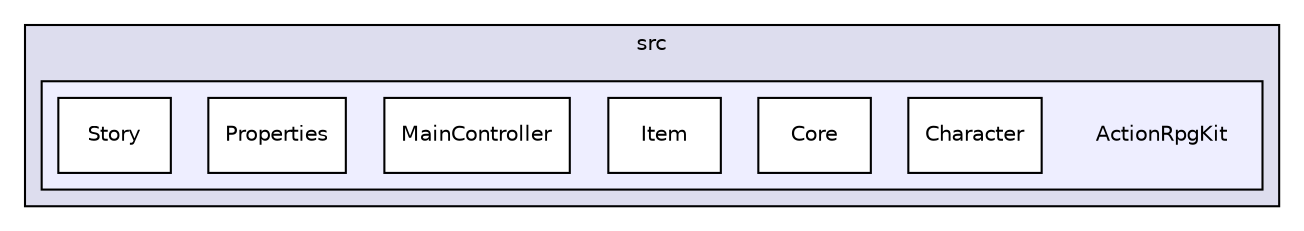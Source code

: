 digraph "ActionRpgKit" {
  compound=true
  node [ fontsize="10", fontname="Helvetica"];
  edge [ labelfontsize="10", labelfontname="Helvetica"];
  subgraph clusterdir_68267d1309a1af8e8297ef4c3efbcdba {
    graph [ bgcolor="#ddddee", pencolor="black", label="src" fontname="Helvetica", fontsize="10", URL="dir_68267d1309a1af8e8297ef4c3efbcdba.xhtml"]
  subgraph clusterdir_d58e0355e04404440c509f2ce5c588b7 {
    graph [ bgcolor="#eeeeff", pencolor="black", label="" URL="dir_d58e0355e04404440c509f2ce5c588b7.xhtml"];
    dir_d58e0355e04404440c509f2ce5c588b7 [shape=plaintext label="ActionRpgKit"];
    dir_30bebb0666ee320b74efc14831c6cee9 [shape=box label="Character" color="black" fillcolor="white" style="filled" URL="dir_30bebb0666ee320b74efc14831c6cee9.xhtml"];
    dir_9434a4c16b1f8fb7e2b7840c37946cd4 [shape=box label="Core" color="black" fillcolor="white" style="filled" URL="dir_9434a4c16b1f8fb7e2b7840c37946cd4.xhtml"];
    dir_83e98b04485f212a96461af30076b057 [shape=box label="Item" color="black" fillcolor="white" style="filled" URL="dir_83e98b04485f212a96461af30076b057.xhtml"];
    dir_b9fc8fbba8ec089ebcc1a79b6c468699 [shape=box label="MainController" color="black" fillcolor="white" style="filled" URL="dir_b9fc8fbba8ec089ebcc1a79b6c468699.xhtml"];
    dir_aea40506105f654fde09d8f7fcaa858b [shape=box label="Properties" color="black" fillcolor="white" style="filled" URL="dir_aea40506105f654fde09d8f7fcaa858b.xhtml"];
    dir_8982dbf0c92ce1efe9597bd19ae631e9 [shape=box label="Story" color="black" fillcolor="white" style="filled" URL="dir_8982dbf0c92ce1efe9597bd19ae631e9.xhtml"];
  }
  }
}
